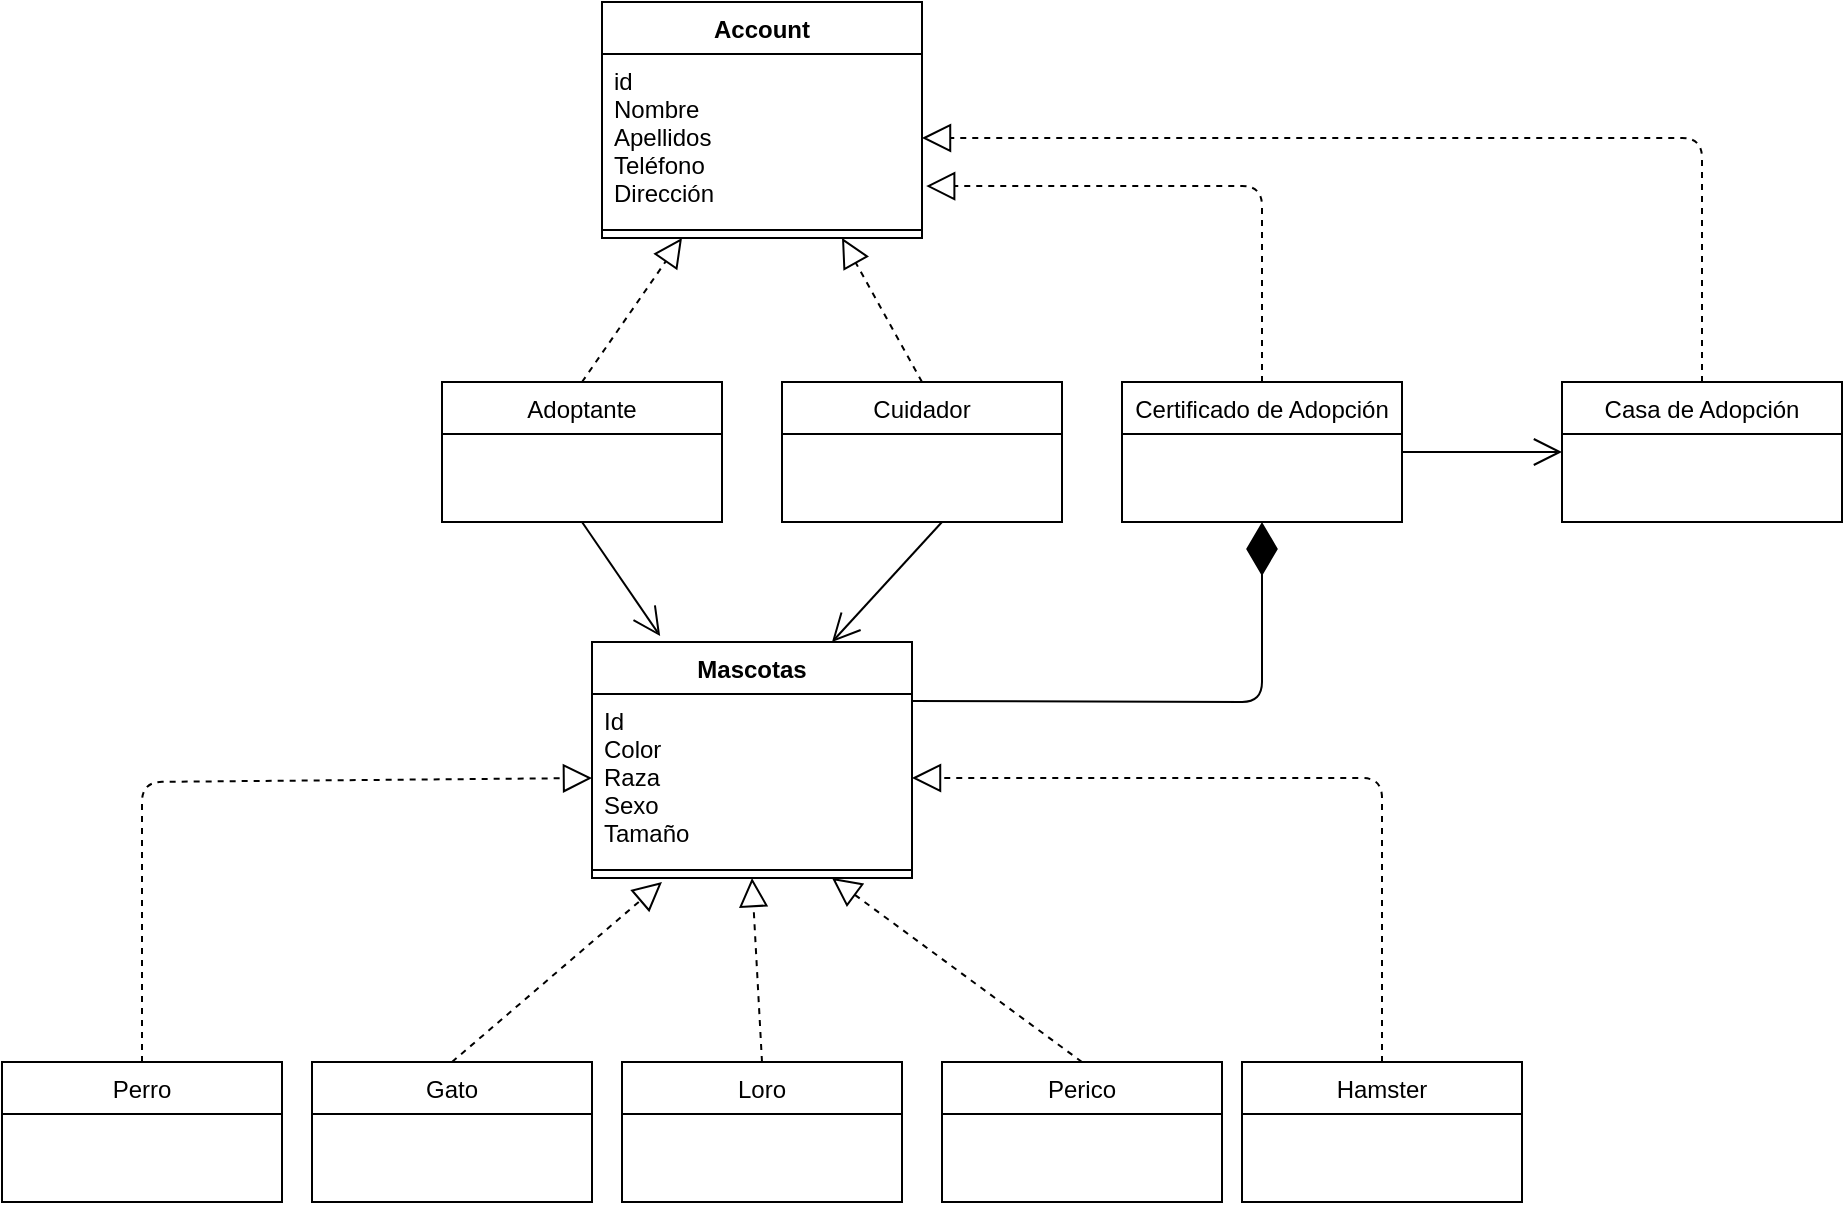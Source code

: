 <mxfile version="13.6.2" type="github">
  <diagram name="Page-1" id="e7e014a7-5840-1c2e-5031-d8a46d1fe8dd">
    <mxGraphModel dx="866" dy="490" grid="1" gridSize="10" guides="1" tooltips="1" connect="1" arrows="1" fold="1" page="1" pageScale="1" pageWidth="1169" pageHeight="826" background="#ffffff" math="0" shadow="0">
      <root>
        <mxCell id="0" />
        <mxCell id="1" parent="0" />
        <mxCell id="dK8uaiw6ug3XlY_nwCqH-57" value="" style="endArrow=block;dashed=1;endFill=0;endSize=12;html=1;exitX=0.5;exitY=0;exitDx=0;exitDy=0;entryX=0.25;entryY=1;entryDx=0;entryDy=0;" edge="1" parent="1" source="dK8uaiw6ug3XlY_nwCqH-50" target="dK8uaiw6ug3XlY_nwCqH-41">
          <mxGeometry width="160" relative="1" as="geometry">
            <mxPoint x="305" y="180" as="sourcePoint" />
            <mxPoint x="565" y="130" as="targetPoint" />
          </mxGeometry>
        </mxCell>
        <mxCell id="dK8uaiw6ug3XlY_nwCqH-58" value="" style="endArrow=block;dashed=1;endFill=0;endSize=12;html=1;exitX=0.5;exitY=0;exitDx=0;exitDy=0;entryX=0.75;entryY=1;entryDx=0;entryDy=0;" edge="1" parent="1" source="dK8uaiw6ug3XlY_nwCqH-54" target="dK8uaiw6ug3XlY_nwCqH-41">
          <mxGeometry width="160" relative="1" as="geometry">
            <mxPoint x="465" y="230" as="sourcePoint" />
            <mxPoint x="560" y="130" as="targetPoint" />
          </mxGeometry>
        </mxCell>
        <mxCell id="dK8uaiw6ug3XlY_nwCqH-41" value="Account" style="swimlane;fontStyle=1;align=center;verticalAlign=top;childLayout=stackLayout;horizontal=1;startSize=26;horizontalStack=0;resizeParent=1;resizeParentMax=0;resizeLast=0;collapsible=1;marginBottom=0;" vertex="1" parent="1">
          <mxGeometry x="510" y="10" width="160" height="118" as="geometry" />
        </mxCell>
        <mxCell id="dK8uaiw6ug3XlY_nwCqH-42" value="id&#xa;Nombre&#xa;Apellidos&#xa;Teléfono&#xa;Dirección &#xa;" style="text;strokeColor=none;fillColor=none;align=left;verticalAlign=top;spacingLeft=4;spacingRight=4;overflow=hidden;rotatable=0;points=[[0,0.5],[1,0.5]];portConstraint=eastwest;" vertex="1" parent="dK8uaiw6ug3XlY_nwCqH-41">
          <mxGeometry y="26" width="160" height="84" as="geometry" />
        </mxCell>
        <mxCell id="dK8uaiw6ug3XlY_nwCqH-43" value="" style="line;strokeWidth=1;fillColor=none;align=left;verticalAlign=middle;spacingTop=-1;spacingLeft=3;spacingRight=3;rotatable=0;labelPosition=right;points=[];portConstraint=eastwest;" vertex="1" parent="dK8uaiw6ug3XlY_nwCqH-41">
          <mxGeometry y="110" width="160" height="8" as="geometry" />
        </mxCell>
        <mxCell id="dK8uaiw6ug3XlY_nwCqH-63" value="Mascotas" style="swimlane;fontStyle=1;align=center;verticalAlign=top;childLayout=stackLayout;horizontal=1;startSize=26;horizontalStack=0;resizeParent=1;resizeParentMax=0;resizeLast=0;collapsible=1;marginBottom=0;" vertex="1" parent="1">
          <mxGeometry x="505" y="330" width="160" height="118" as="geometry" />
        </mxCell>
        <mxCell id="dK8uaiw6ug3XlY_nwCqH-64" value="Id&#xa;Color&#xa;Raza&#xa;Sexo&#xa;Tamaño&#xa;" style="text;strokeColor=none;fillColor=none;align=left;verticalAlign=top;spacingLeft=4;spacingRight=4;overflow=hidden;rotatable=0;points=[[0,0.5],[1,0.5]];portConstraint=eastwest;" vertex="1" parent="dK8uaiw6ug3XlY_nwCqH-63">
          <mxGeometry y="26" width="160" height="84" as="geometry" />
        </mxCell>
        <mxCell id="dK8uaiw6ug3XlY_nwCqH-65" value="" style="line;strokeWidth=1;fillColor=none;align=left;verticalAlign=middle;spacingTop=-1;spacingLeft=3;spacingRight=3;rotatable=0;labelPosition=right;points=[];portConstraint=eastwest;" vertex="1" parent="dK8uaiw6ug3XlY_nwCqH-63">
          <mxGeometry y="110" width="160" height="8" as="geometry" />
        </mxCell>
        <mxCell id="dK8uaiw6ug3XlY_nwCqH-74" value="Loro" style="swimlane;fontStyle=0;childLayout=stackLayout;horizontal=1;startSize=26;fillColor=none;horizontalStack=0;resizeParent=1;resizeParentMax=0;resizeLast=0;collapsible=1;marginBottom=0;" vertex="1" parent="1">
          <mxGeometry x="520" y="540" width="140" height="70" as="geometry" />
        </mxCell>
        <mxCell id="dK8uaiw6ug3XlY_nwCqH-67" value="Perro" style="swimlane;fontStyle=0;childLayout=stackLayout;horizontal=1;startSize=26;fillColor=none;horizontalStack=0;resizeParent=1;resizeParentMax=0;resizeLast=0;collapsible=1;marginBottom=0;" vertex="1" parent="1">
          <mxGeometry x="210" y="540" width="140" height="70" as="geometry" />
        </mxCell>
        <mxCell id="dK8uaiw6ug3XlY_nwCqH-71" value="Gato" style="swimlane;fontStyle=0;childLayout=stackLayout;horizontal=1;startSize=26;fillColor=none;horizontalStack=0;resizeParent=1;resizeParentMax=0;resizeLast=0;collapsible=1;marginBottom=0;" vertex="1" parent="1">
          <mxGeometry x="365" y="540" width="140" height="70" as="geometry" />
        </mxCell>
        <mxCell id="dK8uaiw6ug3XlY_nwCqH-73" value="Hamster" style="swimlane;fontStyle=0;childLayout=stackLayout;horizontal=1;startSize=26;fillColor=none;horizontalStack=0;resizeParent=1;resizeParentMax=0;resizeLast=0;collapsible=1;marginBottom=0;" vertex="1" parent="1">
          <mxGeometry x="830" y="540" width="140" height="70" as="geometry" />
        </mxCell>
        <mxCell id="dK8uaiw6ug3XlY_nwCqH-72" value="Perico" style="swimlane;fontStyle=0;childLayout=stackLayout;horizontal=1;startSize=26;fillColor=none;horizontalStack=0;resizeParent=1;resizeParentMax=0;resizeLast=0;collapsible=1;marginBottom=0;" vertex="1" parent="1">
          <mxGeometry x="680" y="540" width="140" height="70" as="geometry" />
        </mxCell>
        <mxCell id="dK8uaiw6ug3XlY_nwCqH-75" value="" style="endArrow=block;dashed=1;endFill=0;endSize=12;html=1;exitX=0.5;exitY=0;exitDx=0;exitDy=0;entryX=0;entryY=0.5;entryDx=0;entryDy=0;" edge="1" parent="1" source="dK8uaiw6ug3XlY_nwCqH-67" target="dK8uaiw6ug3XlY_nwCqH-64">
          <mxGeometry width="160" relative="1" as="geometry">
            <mxPoint x="450" y="530" as="sourcePoint" />
            <mxPoint x="520" y="450" as="targetPoint" />
            <Array as="points">
              <mxPoint x="280" y="400" />
            </Array>
          </mxGeometry>
        </mxCell>
        <mxCell id="dK8uaiw6ug3XlY_nwCqH-76" value="" style="endArrow=block;dashed=1;endFill=0;endSize=12;html=1;exitX=0.5;exitY=0;exitDx=0;exitDy=0;entryX=1;entryY=0.5;entryDx=0;entryDy=0;" edge="1" parent="1" source="dK8uaiw6ug3XlY_nwCqH-73" target="dK8uaiw6ug3XlY_nwCqH-64">
          <mxGeometry width="160" relative="1" as="geometry">
            <mxPoint x="450" y="530" as="sourcePoint" />
            <mxPoint x="610" y="530" as="targetPoint" />
            <Array as="points">
              <mxPoint x="900" y="398" />
            </Array>
          </mxGeometry>
        </mxCell>
        <mxCell id="dK8uaiw6ug3XlY_nwCqH-77" value="" style="endArrow=block;dashed=1;endFill=0;endSize=12;html=1;exitX=0.5;exitY=0;exitDx=0;exitDy=0;" edge="1" parent="1" source="dK8uaiw6ug3XlY_nwCqH-71">
          <mxGeometry width="160" relative="1" as="geometry">
            <mxPoint x="450" y="530" as="sourcePoint" />
            <mxPoint x="540" y="450" as="targetPoint" />
          </mxGeometry>
        </mxCell>
        <mxCell id="dK8uaiw6ug3XlY_nwCqH-78" value="" style="endArrow=block;dashed=1;endFill=0;endSize=12;html=1;exitX=0.5;exitY=0;exitDx=0;exitDy=0;entryX=0.75;entryY=1;entryDx=0;entryDy=0;" edge="1" parent="1" source="dK8uaiw6ug3XlY_nwCqH-72" target="dK8uaiw6ug3XlY_nwCqH-63">
          <mxGeometry width="160" relative="1" as="geometry">
            <mxPoint x="450" y="530" as="sourcePoint" />
            <mxPoint x="610" y="530" as="targetPoint" />
          </mxGeometry>
        </mxCell>
        <mxCell id="dK8uaiw6ug3XlY_nwCqH-79" value="" style="endArrow=block;dashed=1;endFill=0;endSize=12;html=1;exitX=0.5;exitY=0;exitDx=0;exitDy=0;" edge="1" parent="1" source="dK8uaiw6ug3XlY_nwCqH-74">
          <mxGeometry width="160" relative="1" as="geometry">
            <mxPoint x="450" y="530" as="sourcePoint" />
            <mxPoint x="585" y="448" as="targetPoint" />
          </mxGeometry>
        </mxCell>
        <mxCell id="dK8uaiw6ug3XlY_nwCqH-84" value="" style="endArrow=block;dashed=1;endFill=0;endSize=12;html=1;exitX=0.5;exitY=0;exitDx=0;exitDy=0;entryX=1.013;entryY=0.786;entryDx=0;entryDy=0;entryPerimeter=0;" edge="1" parent="1" source="dK8uaiw6ug3XlY_nwCqH-82" target="dK8uaiw6ug3XlY_nwCqH-42">
          <mxGeometry width="160" relative="1" as="geometry">
            <mxPoint x="450" y="170" as="sourcePoint" />
            <mxPoint x="820" y="170" as="targetPoint" />
            <Array as="points">
              <mxPoint x="840" y="102" />
            </Array>
          </mxGeometry>
        </mxCell>
        <mxCell id="dK8uaiw6ug3XlY_nwCqH-50" value="Adoptante" style="swimlane;fontStyle=0;childLayout=stackLayout;horizontal=1;startSize=26;fillColor=none;horizontalStack=0;resizeParent=1;resizeParentMax=0;resizeLast=0;collapsible=1;marginBottom=0;" vertex="1" parent="1">
          <mxGeometry x="430" y="200" width="140" height="70" as="geometry" />
        </mxCell>
        <mxCell id="dK8uaiw6ug3XlY_nwCqH-54" value="Cuidador" style="swimlane;fontStyle=0;childLayout=stackLayout;horizontal=1;startSize=26;fillColor=none;horizontalStack=0;resizeParent=1;resizeParentMax=0;resizeLast=0;collapsible=1;marginBottom=0;" vertex="1" parent="1">
          <mxGeometry x="600" y="200" width="140" height="70" as="geometry" />
        </mxCell>
        <mxCell id="dK8uaiw6ug3XlY_nwCqH-88" value="" style="endArrow=open;endFill=1;endSize=12;html=1;entryX=0.213;entryY=-0.025;entryDx=0;entryDy=0;entryPerimeter=0;exitX=0.5;exitY=1;exitDx=0;exitDy=0;" edge="1" parent="1" source="dK8uaiw6ug3XlY_nwCqH-50" target="dK8uaiw6ug3XlY_nwCqH-63">
          <mxGeometry width="160" relative="1" as="geometry">
            <mxPoint x="550" y="300" as="sourcePoint" />
            <mxPoint x="610" y="270" as="targetPoint" />
          </mxGeometry>
        </mxCell>
        <mxCell id="dK8uaiw6ug3XlY_nwCqH-89" value="" style="endArrow=open;endFill=1;endSize=12;html=1;entryX=0.75;entryY=0;entryDx=0;entryDy=0;" edge="1" parent="1" target="dK8uaiw6ug3XlY_nwCqH-63">
          <mxGeometry width="160" relative="1" as="geometry">
            <mxPoint x="680" y="270" as="sourcePoint" />
            <mxPoint x="610" y="270" as="targetPoint" />
          </mxGeometry>
        </mxCell>
        <mxCell id="dK8uaiw6ug3XlY_nwCqH-82" value="Certificado de Adopción" style="swimlane;fontStyle=0;childLayout=stackLayout;horizontal=1;startSize=26;fillColor=none;horizontalStack=0;resizeParent=1;resizeParentMax=0;resizeLast=0;collapsible=1;marginBottom=0;" vertex="1" parent="1">
          <mxGeometry x="770" y="200" width="140" height="70" as="geometry" />
        </mxCell>
        <mxCell id="dK8uaiw6ug3XlY_nwCqH-90" value="" style="endArrow=block;dashed=1;endFill=0;endSize=12;html=1;exitX=0.5;exitY=0;exitDx=0;exitDy=0;entryX=1;entryY=0.5;entryDx=0;entryDy=0;" edge="1" parent="1" source="dK8uaiw6ug3XlY_nwCqH-80" target="dK8uaiw6ug3XlY_nwCqH-42">
          <mxGeometry width="160" relative="1" as="geometry">
            <mxPoint x="750" y="240" as="sourcePoint" />
            <mxPoint x="910" y="240" as="targetPoint" />
            <Array as="points">
              <mxPoint x="1060" y="78" />
            </Array>
          </mxGeometry>
        </mxCell>
        <mxCell id="dK8uaiw6ug3XlY_nwCqH-91" value="" style="endArrow=diamondThin;endFill=1;endSize=24;html=1;exitX=1;exitY=0.25;exitDx=0;exitDy=0;entryX=0.5;entryY=1;entryDx=0;entryDy=0;" edge="1" parent="1" source="dK8uaiw6ug3XlY_nwCqH-63" target="dK8uaiw6ug3XlY_nwCqH-82">
          <mxGeometry width="160" relative="1" as="geometry">
            <mxPoint x="750" y="240" as="sourcePoint" />
            <mxPoint x="910" y="240" as="targetPoint" />
            <Array as="points">
              <mxPoint x="840" y="360" />
            </Array>
          </mxGeometry>
        </mxCell>
        <mxCell id="dK8uaiw6ug3XlY_nwCqH-80" value="Casa de Adopción" style="swimlane;fontStyle=0;childLayout=stackLayout;horizontal=1;startSize=26;fillColor=none;horizontalStack=0;resizeParent=1;resizeParentMax=0;resizeLast=0;collapsible=1;marginBottom=0;" vertex="1" parent="1">
          <mxGeometry x="990" y="200" width="140" height="70" as="geometry" />
        </mxCell>
        <mxCell id="dK8uaiw6ug3XlY_nwCqH-94" value="" style="endArrow=open;endFill=1;endSize=12;html=1;entryX=0;entryY=0.5;entryDx=0;entryDy=0;exitX=1;exitY=0.5;exitDx=0;exitDy=0;" edge="1" parent="1" source="dK8uaiw6ug3XlY_nwCqH-82" target="dK8uaiw6ug3XlY_nwCqH-80">
          <mxGeometry width="160" relative="1" as="geometry">
            <mxPoint x="510" y="280" as="sourcePoint" />
            <mxPoint x="549.08" y="337.05" as="targetPoint" />
          </mxGeometry>
        </mxCell>
      </root>
    </mxGraphModel>
  </diagram>
</mxfile>

